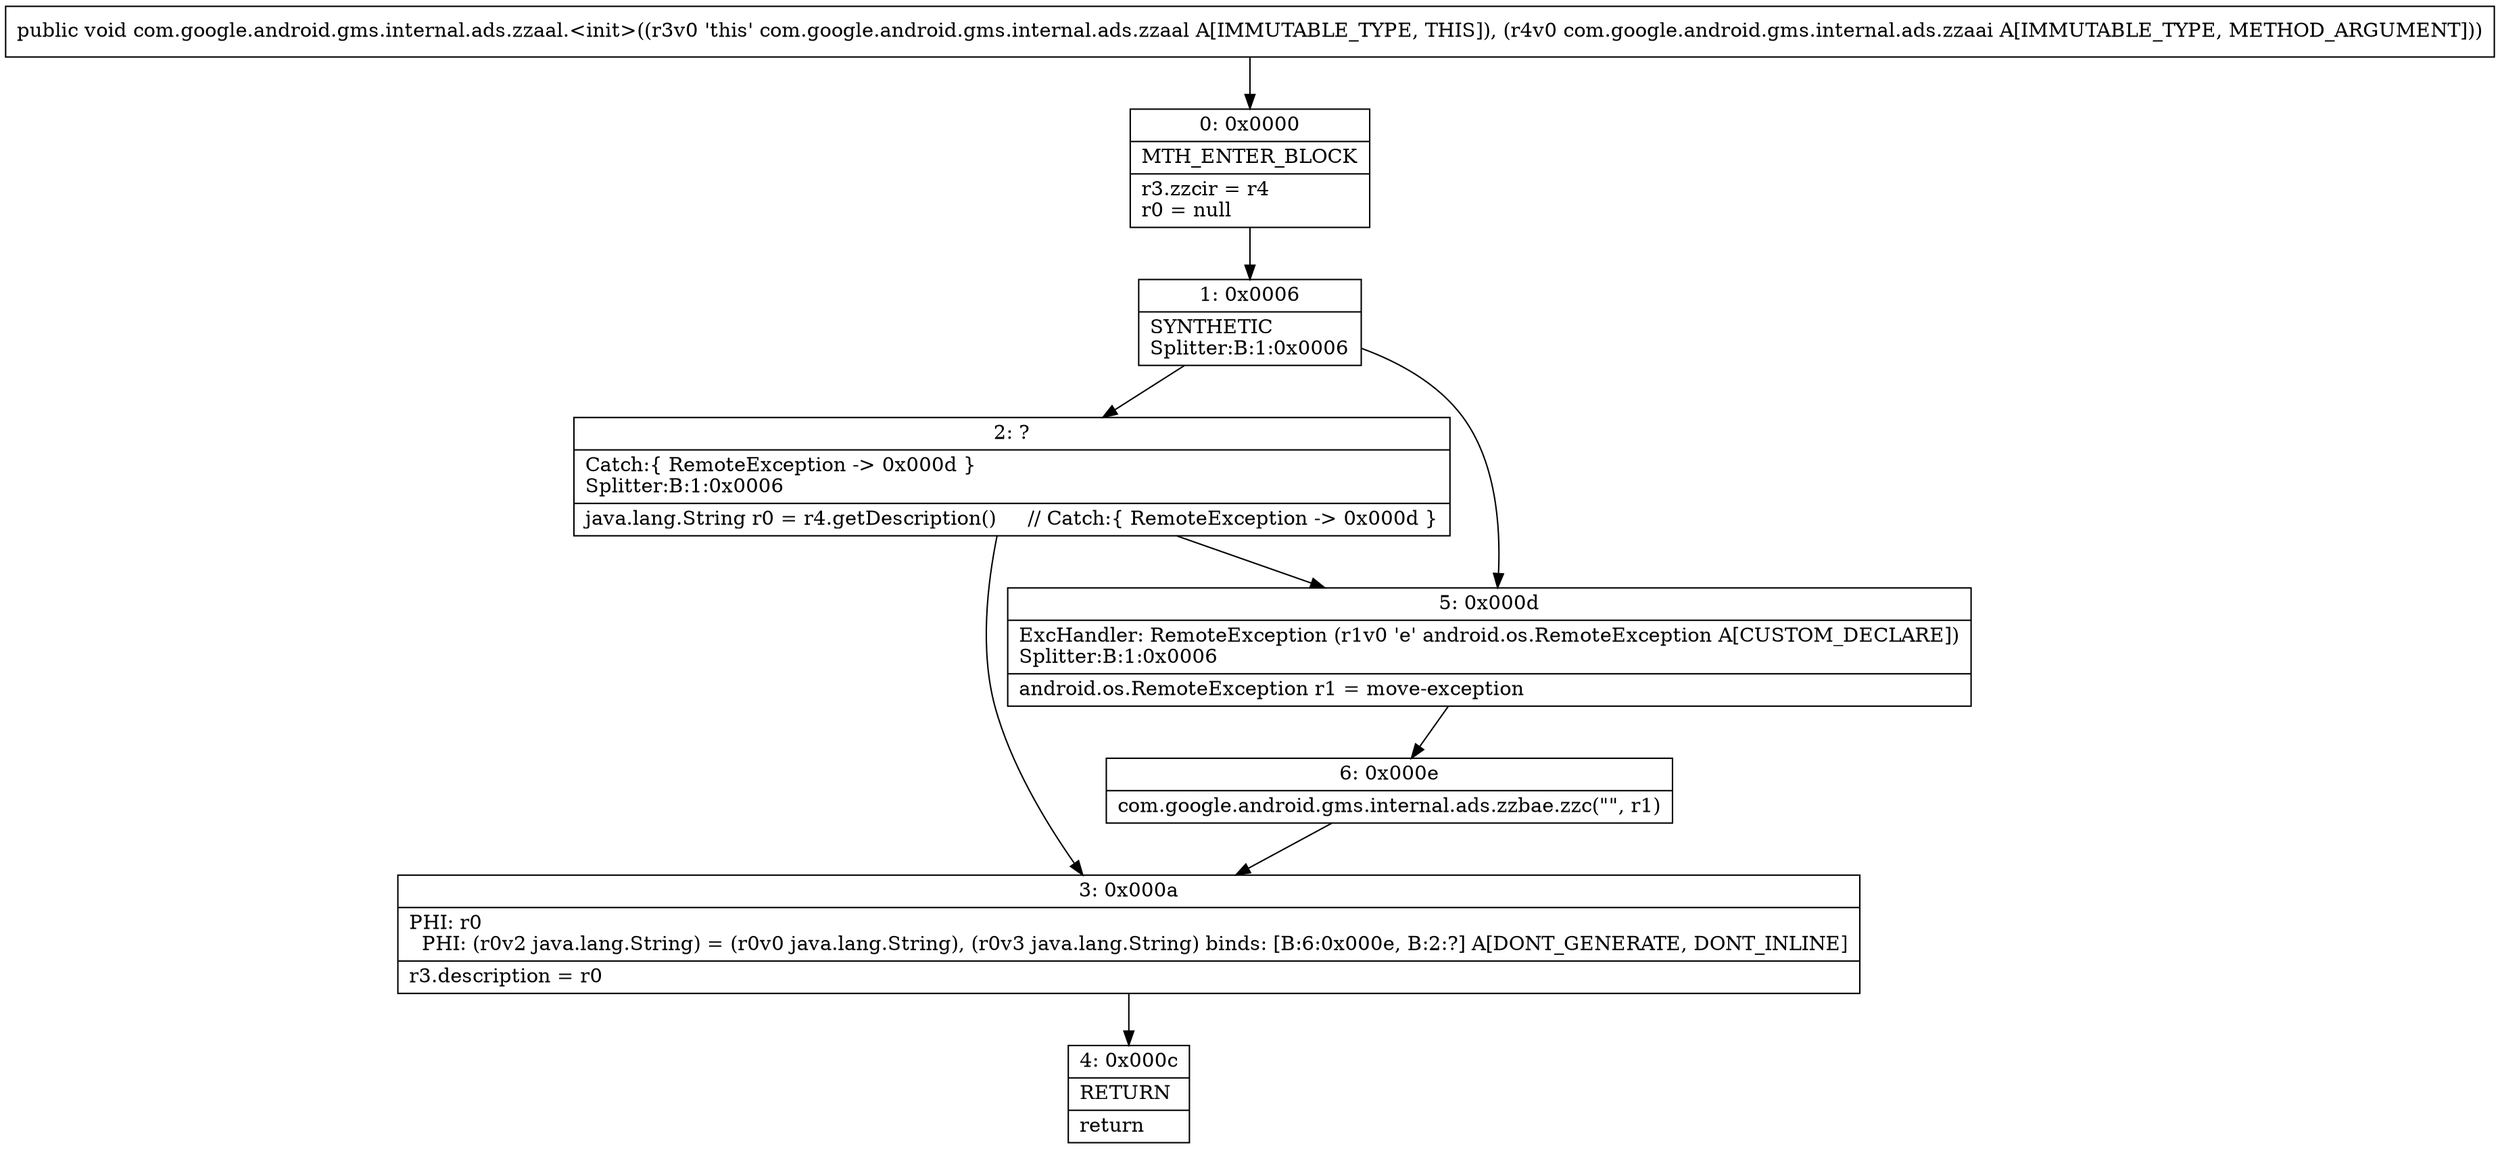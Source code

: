digraph "CFG forcom.google.android.gms.internal.ads.zzaal.\<init\>(Lcom\/google\/android\/gms\/internal\/ads\/zzaai;)V" {
Node_0 [shape=record,label="{0\:\ 0x0000|MTH_ENTER_BLOCK\l|r3.zzcir = r4\lr0 = null\l}"];
Node_1 [shape=record,label="{1\:\ 0x0006|SYNTHETIC\lSplitter:B:1:0x0006\l}"];
Node_2 [shape=record,label="{2\:\ ?|Catch:\{ RemoteException \-\> 0x000d \}\lSplitter:B:1:0x0006\l|java.lang.String r0 = r4.getDescription()     \/\/ Catch:\{ RemoteException \-\> 0x000d \}\l}"];
Node_3 [shape=record,label="{3\:\ 0x000a|PHI: r0 \l  PHI: (r0v2 java.lang.String) = (r0v0 java.lang.String), (r0v3 java.lang.String) binds: [B:6:0x000e, B:2:?] A[DONT_GENERATE, DONT_INLINE]\l|r3.description = r0\l}"];
Node_4 [shape=record,label="{4\:\ 0x000c|RETURN\l|return\l}"];
Node_5 [shape=record,label="{5\:\ 0x000d|ExcHandler: RemoteException (r1v0 'e' android.os.RemoteException A[CUSTOM_DECLARE])\lSplitter:B:1:0x0006\l|android.os.RemoteException r1 = move\-exception\l}"];
Node_6 [shape=record,label="{6\:\ 0x000e|com.google.android.gms.internal.ads.zzbae.zzc(\"\", r1)\l}"];
MethodNode[shape=record,label="{public void com.google.android.gms.internal.ads.zzaal.\<init\>((r3v0 'this' com.google.android.gms.internal.ads.zzaal A[IMMUTABLE_TYPE, THIS]), (r4v0 com.google.android.gms.internal.ads.zzaai A[IMMUTABLE_TYPE, METHOD_ARGUMENT])) }"];
MethodNode -> Node_0;
Node_0 -> Node_1;
Node_1 -> Node_2;
Node_1 -> Node_5;
Node_2 -> Node_5;
Node_2 -> Node_3;
Node_3 -> Node_4;
Node_5 -> Node_6;
Node_6 -> Node_3;
}

